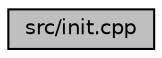 digraph "src/init.cpp"
{
  edge [fontname="Helvetica",fontsize="10",labelfontname="Helvetica",labelfontsize="10"];
  node [fontname="Helvetica",fontsize="10",shape=record];
  Node91 [label="src/init.cpp",height=0.2,width=0.4,color="black", fillcolor="grey75", style="filled", fontcolor="black"];
}
